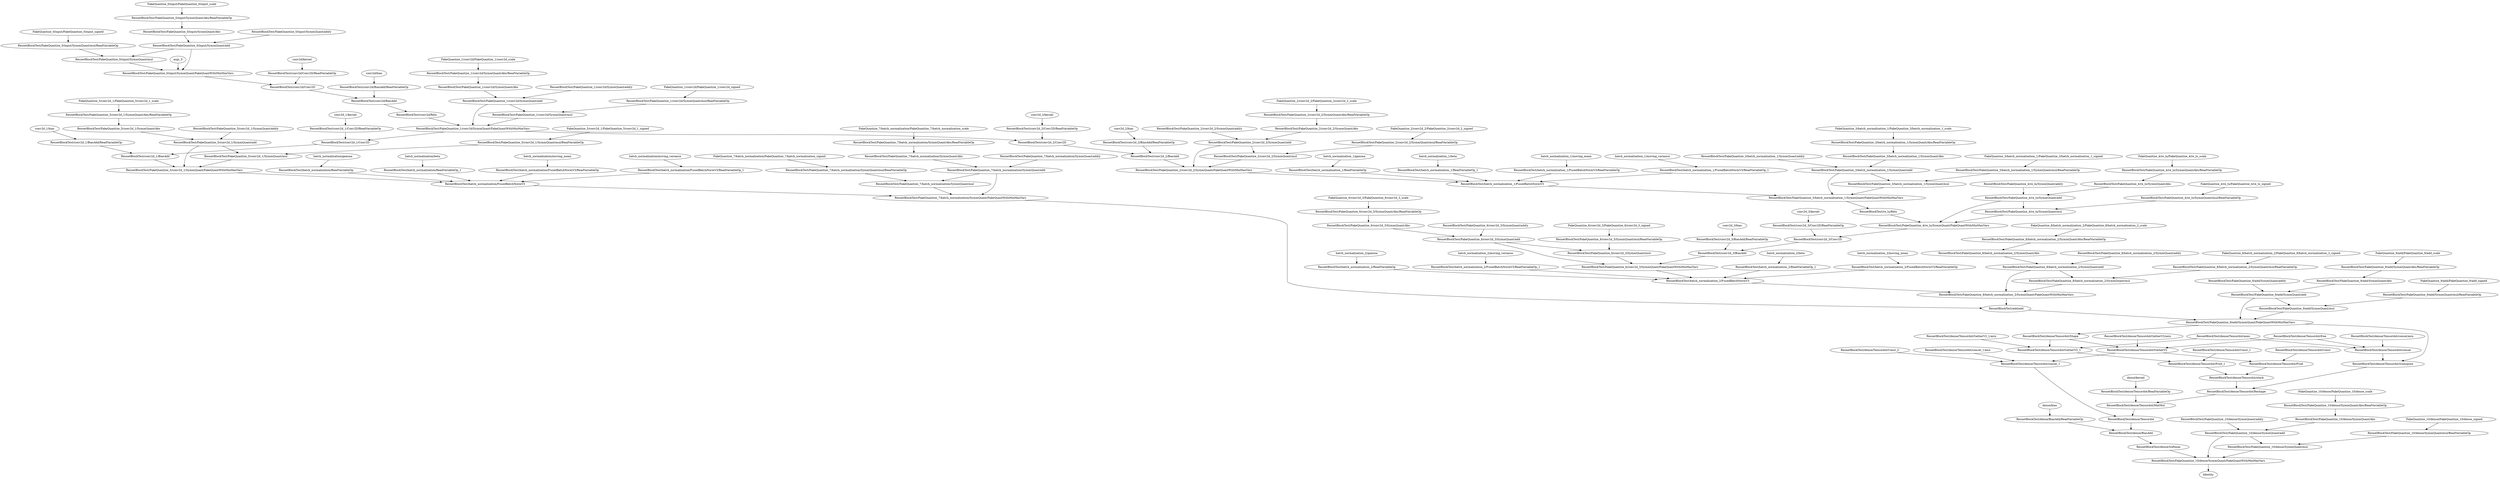 strict digraph  {
args_0 [op=Placeholder];
"FakeQuantize_0/input/FakeQuantize_0/input_scale" [op=Placeholder];
"ResnetBlockTest/FakeQuantize_0/input/SymmQuant/Abs/ReadVariableOp" [op=ReadVariableOp];
"ResnetBlockTest/FakeQuantize_0/input/SymmQuant/Abs" [op=Abs];
"ResnetBlockTest/FakeQuantize_0/input/SymmQuant/add/y" [op=Const];
"ResnetBlockTest/FakeQuantize_0/input/SymmQuant/add" [op=AddV2];
"FakeQuantize_0/input/FakeQuantize_0/input_signed" [op=Placeholder];
"ResnetBlockTest/FakeQuantize_0/input/SymmQuant/mul/ReadVariableOp" [op=ReadVariableOp];
"ResnetBlockTest/FakeQuantize_0/input/SymmQuant/mul" [op=Mul];
"ResnetBlockTest/FakeQuantize_0/input/SymmQuant/FakeQuantWithMinMaxVars" [op=FakeQuantWithMinMaxVars];
"conv2d/kernel" [op=Placeholder];
"ResnetBlockTest/conv2d/Conv2D/ReadVariableOp" [op=ReadVariableOp];
"ResnetBlockTest/conv2d/Conv2D" [op=Conv2D];
"conv2d/bias" [op=Placeholder];
"ResnetBlockTest/conv2d/BiasAdd/ReadVariableOp" [op=ReadVariableOp];
"ResnetBlockTest/conv2d/BiasAdd" [op=BiasAdd];
"ResnetBlockTest/conv2d/Relu" [op=Relu];
"FakeQuantize_1/conv2d/FakeQuantize_1/conv2d_scale" [op=Placeholder];
"ResnetBlockTest/FakeQuantize_1/conv2d/SymmQuant/Abs/ReadVariableOp" [op=ReadVariableOp];
"ResnetBlockTest/FakeQuantize_1/conv2d/SymmQuant/Abs" [op=Abs];
"ResnetBlockTest/FakeQuantize_1/conv2d/SymmQuant/add/y" [op=Const];
"ResnetBlockTest/FakeQuantize_1/conv2d/SymmQuant/add" [op=AddV2];
"FakeQuantize_1/conv2d/FakeQuantize_1/conv2d_signed" [op=Placeholder];
"ResnetBlockTest/FakeQuantize_1/conv2d/SymmQuant/mul/ReadVariableOp" [op=ReadVariableOp];
"ResnetBlockTest/FakeQuantize_1/conv2d/SymmQuant/mul" [op=Mul];
"ResnetBlockTest/FakeQuantize_1/conv2d/SymmQuant/FakeQuantWithMinMaxVars" [op=FakeQuantWithMinMaxVars];
"conv2d_2/kernel" [op=Placeholder];
"ResnetBlockTest/conv2d_2/Conv2D/ReadVariableOp" [op=ReadVariableOp];
"ResnetBlockTest/conv2d_2/Conv2D" [op=Conv2D];
"conv2d_2/bias" [op=Placeholder];
"ResnetBlockTest/conv2d_2/BiasAdd/ReadVariableOp" [op=ReadVariableOp];
"ResnetBlockTest/conv2d_2/BiasAdd" [op=BiasAdd];
"FakeQuantize_2/conv2d_2/FakeQuantize_2/conv2d_2_scale" [op=Placeholder];
"ResnetBlockTest/FakeQuantize_2/conv2d_2/SymmQuant/Abs/ReadVariableOp" [op=ReadVariableOp];
"ResnetBlockTest/FakeQuantize_2/conv2d_2/SymmQuant/Abs" [op=Abs];
"ResnetBlockTest/FakeQuantize_2/conv2d_2/SymmQuant/add/y" [op=Const];
"ResnetBlockTest/FakeQuantize_2/conv2d_2/SymmQuant/add" [op=AddV2];
"FakeQuantize_2/conv2d_2/FakeQuantize_2/conv2d_2_signed" [op=Placeholder];
"ResnetBlockTest/FakeQuantize_2/conv2d_2/SymmQuant/mul/ReadVariableOp" [op=ReadVariableOp];
"ResnetBlockTest/FakeQuantize_2/conv2d_2/SymmQuant/mul" [op=Mul];
"ResnetBlockTest/FakeQuantize_2/conv2d_2/SymmQuant/FakeQuantWithMinMaxVars" [op=FakeQuantWithMinMaxVars];
"batch_normalization_1/gamma" [op=Placeholder];
"ResnetBlockTest/batch_normalization_1/ReadVariableOp" [op=ReadVariableOp];
"batch_normalization_1/beta" [op=Placeholder];
"ResnetBlockTest/batch_normalization_1/ReadVariableOp_1" [op=ReadVariableOp];
"batch_normalization_1/moving_mean" [op=Placeholder];
"ResnetBlockTest/batch_normalization_1/FusedBatchNormV3/ReadVariableOp" [op=ReadVariableOp];
"batch_normalization_1/moving_variance" [op=Placeholder];
"ResnetBlockTest/batch_normalization_1/FusedBatchNormV3/ReadVariableOp_1" [op=ReadVariableOp];
"ResnetBlockTest/batch_normalization_1/FusedBatchNormV3" [op=FusedBatchNormV3];
"FakeQuantize_3/batch_normalization_1/FakeQuantize_3/batch_normalization_1_scale" [op=Placeholder];
"ResnetBlockTest/FakeQuantize_3/batch_normalization_1/SymmQuant/Abs/ReadVariableOp" [op=ReadVariableOp];
"ResnetBlockTest/FakeQuantize_3/batch_normalization_1/SymmQuant/Abs" [op=Abs];
"ResnetBlockTest/FakeQuantize_3/batch_normalization_1/SymmQuant/add/y" [op=Const];
"ResnetBlockTest/FakeQuantize_3/batch_normalization_1/SymmQuant/add" [op=AddV2];
"FakeQuantize_3/batch_normalization_1/FakeQuantize_3/batch_normalization_1_signed" [op=Placeholder];
"ResnetBlockTest/FakeQuantize_3/batch_normalization_1/SymmQuant/mul/ReadVariableOp" [op=ReadVariableOp];
"ResnetBlockTest/FakeQuantize_3/batch_normalization_1/SymmQuant/mul" [op=Mul];
"ResnetBlockTest/FakeQuantize_3/batch_normalization_1/SymmQuant/FakeQuantWithMinMaxVars" [op=FakeQuantWithMinMaxVars];
"ResnetBlockTest/re_lu/Relu" [op=Relu];
"FakeQuantize_4/re_lu/FakeQuantize_4/re_lu_scale" [op=Placeholder];
"ResnetBlockTest/FakeQuantize_4/re_lu/SymmQuant/Abs/ReadVariableOp" [op=ReadVariableOp];
"ResnetBlockTest/FakeQuantize_4/re_lu/SymmQuant/Abs" [op=Abs];
"ResnetBlockTest/FakeQuantize_4/re_lu/SymmQuant/add/y" [op=Const];
"ResnetBlockTest/FakeQuantize_4/re_lu/SymmQuant/add" [op=AddV2];
"FakeQuantize_4/re_lu/FakeQuantize_4/re_lu_signed" [op=Placeholder];
"ResnetBlockTest/FakeQuantize_4/re_lu/SymmQuant/mul/ReadVariableOp" [op=ReadVariableOp];
"ResnetBlockTest/FakeQuantize_4/re_lu/SymmQuant/mul" [op=Mul];
"ResnetBlockTest/FakeQuantize_4/re_lu/SymmQuant/FakeQuantWithMinMaxVars" [op=FakeQuantWithMinMaxVars];
"conv2d_3/kernel" [op=Placeholder];
"ResnetBlockTest/conv2d_3/Conv2D/ReadVariableOp" [op=ReadVariableOp];
"ResnetBlockTest/conv2d_3/Conv2D" [op=Conv2D];
"conv2d_3/bias" [op=Placeholder];
"ResnetBlockTest/conv2d_3/BiasAdd/ReadVariableOp" [op=ReadVariableOp];
"ResnetBlockTest/conv2d_3/BiasAdd" [op=BiasAdd];
"conv2d_1/kernel" [op=Placeholder];
"ResnetBlockTest/conv2d_1/Conv2D/ReadVariableOp" [op=ReadVariableOp];
"ResnetBlockTest/conv2d_1/Conv2D" [op=Conv2D];
"conv2d_1/bias" [op=Placeholder];
"ResnetBlockTest/conv2d_1/BiasAdd/ReadVariableOp" [op=ReadVariableOp];
"ResnetBlockTest/conv2d_1/BiasAdd" [op=BiasAdd];
"FakeQuantize_6/conv2d_3/FakeQuantize_6/conv2d_3_scale" [op=Placeholder];
"ResnetBlockTest/FakeQuantize_6/conv2d_3/SymmQuant/Abs/ReadVariableOp" [op=ReadVariableOp];
"ResnetBlockTest/FakeQuantize_6/conv2d_3/SymmQuant/Abs" [op=Abs];
"ResnetBlockTest/FakeQuantize_6/conv2d_3/SymmQuant/add/y" [op=Const];
"ResnetBlockTest/FakeQuantize_6/conv2d_3/SymmQuant/add" [op=AddV2];
"FakeQuantize_6/conv2d_3/FakeQuantize_6/conv2d_3_signed" [op=Placeholder];
"ResnetBlockTest/FakeQuantize_6/conv2d_3/SymmQuant/mul/ReadVariableOp" [op=ReadVariableOp];
"ResnetBlockTest/FakeQuantize_6/conv2d_3/SymmQuant/mul" [op=Mul];
"ResnetBlockTest/FakeQuantize_6/conv2d_3/SymmQuant/FakeQuantWithMinMaxVars" [op=FakeQuantWithMinMaxVars];
"FakeQuantize_5/conv2d_1/FakeQuantize_5/conv2d_1_scale" [op=Placeholder];
"ResnetBlockTest/FakeQuantize_5/conv2d_1/SymmQuant/Abs/ReadVariableOp" [op=ReadVariableOp];
"ResnetBlockTest/FakeQuantize_5/conv2d_1/SymmQuant/Abs" [op=Abs];
"ResnetBlockTest/FakeQuantize_5/conv2d_1/SymmQuant/add/y" [op=Const];
"ResnetBlockTest/FakeQuantize_5/conv2d_1/SymmQuant/add" [op=AddV2];
"FakeQuantize_5/conv2d_1/FakeQuantize_5/conv2d_1_signed" [op=Placeholder];
"ResnetBlockTest/FakeQuantize_5/conv2d_1/SymmQuant/mul/ReadVariableOp" [op=ReadVariableOp];
"ResnetBlockTest/FakeQuantize_5/conv2d_1/SymmQuant/mul" [op=Mul];
"ResnetBlockTest/FakeQuantize_5/conv2d_1/SymmQuant/FakeQuantWithMinMaxVars" [op=FakeQuantWithMinMaxVars];
"batch_normalization_2/gamma" [op=Placeholder];
"ResnetBlockTest/batch_normalization_2/ReadVariableOp" [op=ReadVariableOp];
"batch_normalization_2/beta" [op=Placeholder];
"ResnetBlockTest/batch_normalization_2/ReadVariableOp_1" [op=ReadVariableOp];
"batch_normalization_2/moving_mean" [op=Placeholder];
"ResnetBlockTest/batch_normalization_2/FusedBatchNormV3/ReadVariableOp" [op=ReadVariableOp];
"batch_normalization_2/moving_variance" [op=Placeholder];
"ResnetBlockTest/batch_normalization_2/FusedBatchNormV3/ReadVariableOp_1" [op=ReadVariableOp];
"ResnetBlockTest/batch_normalization_2/FusedBatchNormV3" [op=FusedBatchNormV3];
"batch_normalization/gamma" [op=Placeholder];
"ResnetBlockTest/batch_normalization/ReadVariableOp" [op=ReadVariableOp];
"batch_normalization/beta" [op=Placeholder];
"ResnetBlockTest/batch_normalization/ReadVariableOp_1" [op=ReadVariableOp];
"batch_normalization/moving_mean" [op=Placeholder];
"ResnetBlockTest/batch_normalization/FusedBatchNormV3/ReadVariableOp" [op=ReadVariableOp];
"batch_normalization/moving_variance" [op=Placeholder];
"ResnetBlockTest/batch_normalization/FusedBatchNormV3/ReadVariableOp_1" [op=ReadVariableOp];
"ResnetBlockTest/batch_normalization/FusedBatchNormV3" [op=FusedBatchNormV3];
"FakeQuantize_7/batch_normalization/FakeQuantize_7/batch_normalization_scale" [op=Placeholder];
"ResnetBlockTest/FakeQuantize_7/batch_normalization/SymmQuant/Abs/ReadVariableOp" [op=ReadVariableOp];
"ResnetBlockTest/FakeQuantize_7/batch_normalization/SymmQuant/Abs" [op=Abs];
"ResnetBlockTest/FakeQuantize_7/batch_normalization/SymmQuant/add/y" [op=Const];
"ResnetBlockTest/FakeQuantize_7/batch_normalization/SymmQuant/add" [op=AddV2];
"FakeQuantize_7/batch_normalization/FakeQuantize_7/batch_normalization_signed" [op=Placeholder];
"ResnetBlockTest/FakeQuantize_7/batch_normalization/SymmQuant/mul/ReadVariableOp" [op=ReadVariableOp];
"ResnetBlockTest/FakeQuantize_7/batch_normalization/SymmQuant/mul" [op=Mul];
"ResnetBlockTest/FakeQuantize_7/batch_normalization/SymmQuant/FakeQuantWithMinMaxVars" [op=FakeQuantWithMinMaxVars];
"FakeQuantize_8/batch_normalization_2/FakeQuantize_8/batch_normalization_2_scale" [op=Placeholder];
"ResnetBlockTest/FakeQuantize_8/batch_normalization_2/SymmQuant/Abs/ReadVariableOp" [op=ReadVariableOp];
"ResnetBlockTest/FakeQuantize_8/batch_normalization_2/SymmQuant/Abs" [op=Abs];
"ResnetBlockTest/FakeQuantize_8/batch_normalization_2/SymmQuant/add/y" [op=Const];
"ResnetBlockTest/FakeQuantize_8/batch_normalization_2/SymmQuant/add" [op=AddV2];
"FakeQuantize_8/batch_normalization_2/FakeQuantize_8/batch_normalization_2_signed" [op=Placeholder];
"ResnetBlockTest/FakeQuantize_8/batch_normalization_2/SymmQuant/mul/ReadVariableOp" [op=ReadVariableOp];
"ResnetBlockTest/FakeQuantize_8/batch_normalization_2/SymmQuant/mul" [op=Mul];
"ResnetBlockTest/FakeQuantize_8/batch_normalization_2/SymmQuant/FakeQuantWithMinMaxVars" [op=FakeQuantWithMinMaxVars];
"ResnetBlockTest/add/add" [op=AddV2];
"FakeQuantize_9/add/FakeQuantize_9/add_scale" [op=Placeholder];
"ResnetBlockTest/FakeQuantize_9/add/SymmQuant/Abs/ReadVariableOp" [op=ReadVariableOp];
"ResnetBlockTest/FakeQuantize_9/add/SymmQuant/Abs" [op=Abs];
"ResnetBlockTest/FakeQuantize_9/add/SymmQuant/add/y" [op=Const];
"ResnetBlockTest/FakeQuantize_9/add/SymmQuant/add" [op=AddV2];
"FakeQuantize_9/add/FakeQuantize_9/add_signed" [op=Placeholder];
"ResnetBlockTest/FakeQuantize_9/add/SymmQuant/mul/ReadVariableOp" [op=ReadVariableOp];
"ResnetBlockTest/FakeQuantize_9/add/SymmQuant/mul" [op=Mul];
"ResnetBlockTest/FakeQuantize_9/add/SymmQuant/FakeQuantWithMinMaxVars" [op=FakeQuantWithMinMaxVars];
"dense/kernel" [op=Placeholder];
"ResnetBlockTest/dense/Tensordot/ReadVariableOp" [op=ReadVariableOp];
"ResnetBlockTest/dense/Tensordot/axes" [op=Const];
"ResnetBlockTest/dense/Tensordot/free" [op=Const];
"ResnetBlockTest/dense/Tensordot/Shape" [op=Shape];
"ResnetBlockTest/dense/Tensordot/GatherV2/axis" [op=Const];
"ResnetBlockTest/dense/Tensordot/GatherV2" [op=GatherV2];
"ResnetBlockTest/dense/Tensordot/GatherV2_1/axis" [op=Const];
"ResnetBlockTest/dense/Tensordot/GatherV2_1" [op=GatherV2];
"ResnetBlockTest/dense/Tensordot/Const" [op=Const];
"ResnetBlockTest/dense/Tensordot/Prod" [op=Prod];
"ResnetBlockTest/dense/Tensordot/Const_1" [op=Const];
"ResnetBlockTest/dense/Tensordot/Prod_1" [op=Prod];
"ResnetBlockTest/dense/Tensordot/concat/axis" [op=Const];
"ResnetBlockTest/dense/Tensordot/concat" [op=ConcatV2];
"ResnetBlockTest/dense/Tensordot/stack" [op=Pack];
"ResnetBlockTest/dense/Tensordot/transpose" [op=Transpose];
"ResnetBlockTest/dense/Tensordot/Reshape" [op=Reshape];
"ResnetBlockTest/dense/Tensordot/MatMul" [op=MatMul];
"ResnetBlockTest/dense/Tensordot/Const_2" [op=Const];
"ResnetBlockTest/dense/Tensordot/concat_1/axis" [op=Const];
"ResnetBlockTest/dense/Tensordot/concat_1" [op=ConcatV2];
"ResnetBlockTest/dense/Tensordot" [op=Reshape];
"dense/bias" [op=Placeholder];
"ResnetBlockTest/dense/BiasAdd/ReadVariableOp" [op=ReadVariableOp];
"ResnetBlockTest/dense/BiasAdd" [op=BiasAdd];
"ResnetBlockTest/dense/Softmax" [op=Softmax];
"FakeQuantize_10/dense/FakeQuantize_10/dense_scale" [op=Placeholder];
"ResnetBlockTest/FakeQuantize_10/dense/SymmQuant/Abs/ReadVariableOp" [op=ReadVariableOp];
"ResnetBlockTest/FakeQuantize_10/dense/SymmQuant/Abs" [op=Abs];
"ResnetBlockTest/FakeQuantize_10/dense/SymmQuant/add/y" [op=Const];
"ResnetBlockTest/FakeQuantize_10/dense/SymmQuant/add" [op=AddV2];
"FakeQuantize_10/dense/FakeQuantize_10/dense_signed" [op=Placeholder];
"ResnetBlockTest/FakeQuantize_10/dense/SymmQuant/mul/ReadVariableOp" [op=ReadVariableOp];
"ResnetBlockTest/FakeQuantize_10/dense/SymmQuant/mul" [op=Mul];
"ResnetBlockTest/FakeQuantize_10/dense/SymmQuant/FakeQuantWithMinMaxVars" [op=FakeQuantWithMinMaxVars];
Identity [op=Identity];
args_0 -> "ResnetBlockTest/FakeQuantize_0/input/SymmQuant/FakeQuantWithMinMaxVars";
"FakeQuantize_0/input/FakeQuantize_0/input_scale" -> "ResnetBlockTest/FakeQuantize_0/input/SymmQuant/Abs/ReadVariableOp";
"ResnetBlockTest/FakeQuantize_0/input/SymmQuant/Abs/ReadVariableOp" -> "ResnetBlockTest/FakeQuantize_0/input/SymmQuant/Abs";
"ResnetBlockTest/FakeQuantize_0/input/SymmQuant/Abs" -> "ResnetBlockTest/FakeQuantize_0/input/SymmQuant/add";
"ResnetBlockTest/FakeQuantize_0/input/SymmQuant/add/y" -> "ResnetBlockTest/FakeQuantize_0/input/SymmQuant/add";
"ResnetBlockTest/FakeQuantize_0/input/SymmQuant/add" -> "ResnetBlockTest/FakeQuantize_0/input/SymmQuant/mul";
"ResnetBlockTest/FakeQuantize_0/input/SymmQuant/add" -> "ResnetBlockTest/FakeQuantize_0/input/SymmQuant/FakeQuantWithMinMaxVars";
"FakeQuantize_0/input/FakeQuantize_0/input_signed" -> "ResnetBlockTest/FakeQuantize_0/input/SymmQuant/mul/ReadVariableOp";
"ResnetBlockTest/FakeQuantize_0/input/SymmQuant/mul/ReadVariableOp" -> "ResnetBlockTest/FakeQuantize_0/input/SymmQuant/mul";
"ResnetBlockTest/FakeQuantize_0/input/SymmQuant/mul" -> "ResnetBlockTest/FakeQuantize_0/input/SymmQuant/FakeQuantWithMinMaxVars";
"ResnetBlockTest/FakeQuantize_0/input/SymmQuant/FakeQuantWithMinMaxVars" -> "ResnetBlockTest/conv2d/Conv2D";
"conv2d/kernel" -> "ResnetBlockTest/conv2d/Conv2D/ReadVariableOp";
"ResnetBlockTest/conv2d/Conv2D/ReadVariableOp" -> "ResnetBlockTest/conv2d/Conv2D";
"ResnetBlockTest/conv2d/Conv2D" -> "ResnetBlockTest/conv2d/BiasAdd";
"conv2d/bias" -> "ResnetBlockTest/conv2d/BiasAdd/ReadVariableOp";
"ResnetBlockTest/conv2d/BiasAdd/ReadVariableOp" -> "ResnetBlockTest/conv2d/BiasAdd";
"ResnetBlockTest/conv2d/BiasAdd" -> "ResnetBlockTest/conv2d/Relu";
"ResnetBlockTest/conv2d/Relu" -> "ResnetBlockTest/FakeQuantize_1/conv2d/SymmQuant/FakeQuantWithMinMaxVars";
"FakeQuantize_1/conv2d/FakeQuantize_1/conv2d_scale" -> "ResnetBlockTest/FakeQuantize_1/conv2d/SymmQuant/Abs/ReadVariableOp";
"ResnetBlockTest/FakeQuantize_1/conv2d/SymmQuant/Abs/ReadVariableOp" -> "ResnetBlockTest/FakeQuantize_1/conv2d/SymmQuant/Abs";
"ResnetBlockTest/FakeQuantize_1/conv2d/SymmQuant/Abs" -> "ResnetBlockTest/FakeQuantize_1/conv2d/SymmQuant/add";
"ResnetBlockTest/FakeQuantize_1/conv2d/SymmQuant/add/y" -> "ResnetBlockTest/FakeQuantize_1/conv2d/SymmQuant/add";
"ResnetBlockTest/FakeQuantize_1/conv2d/SymmQuant/add" -> "ResnetBlockTest/FakeQuantize_1/conv2d/SymmQuant/mul";
"ResnetBlockTest/FakeQuantize_1/conv2d/SymmQuant/add" -> "ResnetBlockTest/FakeQuantize_1/conv2d/SymmQuant/FakeQuantWithMinMaxVars";
"FakeQuantize_1/conv2d/FakeQuantize_1/conv2d_signed" -> "ResnetBlockTest/FakeQuantize_1/conv2d/SymmQuant/mul/ReadVariableOp";
"ResnetBlockTest/FakeQuantize_1/conv2d/SymmQuant/mul/ReadVariableOp" -> "ResnetBlockTest/FakeQuantize_1/conv2d/SymmQuant/mul";
"ResnetBlockTest/FakeQuantize_1/conv2d/SymmQuant/mul" -> "ResnetBlockTest/FakeQuantize_1/conv2d/SymmQuant/FakeQuantWithMinMaxVars";
"ResnetBlockTest/FakeQuantize_1/conv2d/SymmQuant/FakeQuantWithMinMaxVars" -> "ResnetBlockTest/conv2d_2/Conv2D";
"ResnetBlockTest/FakeQuantize_1/conv2d/SymmQuant/FakeQuantWithMinMaxVars" -> "ResnetBlockTest/conv2d_1/Conv2D";
"conv2d_2/kernel" -> "ResnetBlockTest/conv2d_2/Conv2D/ReadVariableOp";
"ResnetBlockTest/conv2d_2/Conv2D/ReadVariableOp" -> "ResnetBlockTest/conv2d_2/Conv2D";
"ResnetBlockTest/conv2d_2/Conv2D" -> "ResnetBlockTest/conv2d_2/BiasAdd";
"conv2d_2/bias" -> "ResnetBlockTest/conv2d_2/BiasAdd/ReadVariableOp";
"ResnetBlockTest/conv2d_2/BiasAdd/ReadVariableOp" -> "ResnetBlockTest/conv2d_2/BiasAdd";
"ResnetBlockTest/conv2d_2/BiasAdd" -> "ResnetBlockTest/FakeQuantize_2/conv2d_2/SymmQuant/FakeQuantWithMinMaxVars";
"FakeQuantize_2/conv2d_2/FakeQuantize_2/conv2d_2_scale" -> "ResnetBlockTest/FakeQuantize_2/conv2d_2/SymmQuant/Abs/ReadVariableOp";
"ResnetBlockTest/FakeQuantize_2/conv2d_2/SymmQuant/Abs/ReadVariableOp" -> "ResnetBlockTest/FakeQuantize_2/conv2d_2/SymmQuant/Abs";
"ResnetBlockTest/FakeQuantize_2/conv2d_2/SymmQuant/Abs" -> "ResnetBlockTest/FakeQuantize_2/conv2d_2/SymmQuant/add";
"ResnetBlockTest/FakeQuantize_2/conv2d_2/SymmQuant/add/y" -> "ResnetBlockTest/FakeQuantize_2/conv2d_2/SymmQuant/add";
"ResnetBlockTest/FakeQuantize_2/conv2d_2/SymmQuant/add" -> "ResnetBlockTest/FakeQuantize_2/conv2d_2/SymmQuant/mul";
"ResnetBlockTest/FakeQuantize_2/conv2d_2/SymmQuant/add" -> "ResnetBlockTest/FakeQuantize_2/conv2d_2/SymmQuant/FakeQuantWithMinMaxVars";
"FakeQuantize_2/conv2d_2/FakeQuantize_2/conv2d_2_signed" -> "ResnetBlockTest/FakeQuantize_2/conv2d_2/SymmQuant/mul/ReadVariableOp";
"ResnetBlockTest/FakeQuantize_2/conv2d_2/SymmQuant/mul/ReadVariableOp" -> "ResnetBlockTest/FakeQuantize_2/conv2d_2/SymmQuant/mul";
"ResnetBlockTest/FakeQuantize_2/conv2d_2/SymmQuant/mul" -> "ResnetBlockTest/FakeQuantize_2/conv2d_2/SymmQuant/FakeQuantWithMinMaxVars";
"ResnetBlockTest/FakeQuantize_2/conv2d_2/SymmQuant/FakeQuantWithMinMaxVars" -> "ResnetBlockTest/batch_normalization_1/FusedBatchNormV3";
"batch_normalization_1/gamma" -> "ResnetBlockTest/batch_normalization_1/ReadVariableOp";
"ResnetBlockTest/batch_normalization_1/ReadVariableOp" -> "ResnetBlockTest/batch_normalization_1/FusedBatchNormV3";
"batch_normalization_1/beta" -> "ResnetBlockTest/batch_normalization_1/ReadVariableOp_1";
"ResnetBlockTest/batch_normalization_1/ReadVariableOp_1" -> "ResnetBlockTest/batch_normalization_1/FusedBatchNormV3";
"batch_normalization_1/moving_mean" -> "ResnetBlockTest/batch_normalization_1/FusedBatchNormV3/ReadVariableOp";
"ResnetBlockTest/batch_normalization_1/FusedBatchNormV3/ReadVariableOp" -> "ResnetBlockTest/batch_normalization_1/FusedBatchNormV3";
"batch_normalization_1/moving_variance" -> "ResnetBlockTest/batch_normalization_1/FusedBatchNormV3/ReadVariableOp_1";
"ResnetBlockTest/batch_normalization_1/FusedBatchNormV3/ReadVariableOp_1" -> "ResnetBlockTest/batch_normalization_1/FusedBatchNormV3";
"ResnetBlockTest/batch_normalization_1/FusedBatchNormV3" -> "ResnetBlockTest/FakeQuantize_3/batch_normalization_1/SymmQuant/FakeQuantWithMinMaxVars";
"FakeQuantize_3/batch_normalization_1/FakeQuantize_3/batch_normalization_1_scale" -> "ResnetBlockTest/FakeQuantize_3/batch_normalization_1/SymmQuant/Abs/ReadVariableOp";
"ResnetBlockTest/FakeQuantize_3/batch_normalization_1/SymmQuant/Abs/ReadVariableOp" -> "ResnetBlockTest/FakeQuantize_3/batch_normalization_1/SymmQuant/Abs";
"ResnetBlockTest/FakeQuantize_3/batch_normalization_1/SymmQuant/Abs" -> "ResnetBlockTest/FakeQuantize_3/batch_normalization_1/SymmQuant/add";
"ResnetBlockTest/FakeQuantize_3/batch_normalization_1/SymmQuant/add/y" -> "ResnetBlockTest/FakeQuantize_3/batch_normalization_1/SymmQuant/add";
"ResnetBlockTest/FakeQuantize_3/batch_normalization_1/SymmQuant/add" -> "ResnetBlockTest/FakeQuantize_3/batch_normalization_1/SymmQuant/mul";
"ResnetBlockTest/FakeQuantize_3/batch_normalization_1/SymmQuant/add" -> "ResnetBlockTest/FakeQuantize_3/batch_normalization_1/SymmQuant/FakeQuantWithMinMaxVars";
"FakeQuantize_3/batch_normalization_1/FakeQuantize_3/batch_normalization_1_signed" -> "ResnetBlockTest/FakeQuantize_3/batch_normalization_1/SymmQuant/mul/ReadVariableOp";
"ResnetBlockTest/FakeQuantize_3/batch_normalization_1/SymmQuant/mul/ReadVariableOp" -> "ResnetBlockTest/FakeQuantize_3/batch_normalization_1/SymmQuant/mul";
"ResnetBlockTest/FakeQuantize_3/batch_normalization_1/SymmQuant/mul" -> "ResnetBlockTest/FakeQuantize_3/batch_normalization_1/SymmQuant/FakeQuantWithMinMaxVars";
"ResnetBlockTest/FakeQuantize_3/batch_normalization_1/SymmQuant/FakeQuantWithMinMaxVars" -> "ResnetBlockTest/re_lu/Relu";
"ResnetBlockTest/re_lu/Relu" -> "ResnetBlockTest/FakeQuantize_4/re_lu/SymmQuant/FakeQuantWithMinMaxVars";
"FakeQuantize_4/re_lu/FakeQuantize_4/re_lu_scale" -> "ResnetBlockTest/FakeQuantize_4/re_lu/SymmQuant/Abs/ReadVariableOp";
"ResnetBlockTest/FakeQuantize_4/re_lu/SymmQuant/Abs/ReadVariableOp" -> "ResnetBlockTest/FakeQuantize_4/re_lu/SymmQuant/Abs";
"ResnetBlockTest/FakeQuantize_4/re_lu/SymmQuant/Abs" -> "ResnetBlockTest/FakeQuantize_4/re_lu/SymmQuant/add";
"ResnetBlockTest/FakeQuantize_4/re_lu/SymmQuant/add/y" -> "ResnetBlockTest/FakeQuantize_4/re_lu/SymmQuant/add";
"ResnetBlockTest/FakeQuantize_4/re_lu/SymmQuant/add" -> "ResnetBlockTest/FakeQuantize_4/re_lu/SymmQuant/mul";
"ResnetBlockTest/FakeQuantize_4/re_lu/SymmQuant/add" -> "ResnetBlockTest/FakeQuantize_4/re_lu/SymmQuant/FakeQuantWithMinMaxVars";
"FakeQuantize_4/re_lu/FakeQuantize_4/re_lu_signed" -> "ResnetBlockTest/FakeQuantize_4/re_lu/SymmQuant/mul/ReadVariableOp";
"ResnetBlockTest/FakeQuantize_4/re_lu/SymmQuant/mul/ReadVariableOp" -> "ResnetBlockTest/FakeQuantize_4/re_lu/SymmQuant/mul";
"ResnetBlockTest/FakeQuantize_4/re_lu/SymmQuant/mul" -> "ResnetBlockTest/FakeQuantize_4/re_lu/SymmQuant/FakeQuantWithMinMaxVars";
"ResnetBlockTest/FakeQuantize_4/re_lu/SymmQuant/FakeQuantWithMinMaxVars" -> "ResnetBlockTest/conv2d_3/Conv2D";
"conv2d_3/kernel" -> "ResnetBlockTest/conv2d_3/Conv2D/ReadVariableOp";
"ResnetBlockTest/conv2d_3/Conv2D/ReadVariableOp" -> "ResnetBlockTest/conv2d_3/Conv2D";
"ResnetBlockTest/conv2d_3/Conv2D" -> "ResnetBlockTest/conv2d_3/BiasAdd";
"conv2d_3/bias" -> "ResnetBlockTest/conv2d_3/BiasAdd/ReadVariableOp";
"ResnetBlockTest/conv2d_3/BiasAdd/ReadVariableOp" -> "ResnetBlockTest/conv2d_3/BiasAdd";
"ResnetBlockTest/conv2d_3/BiasAdd" -> "ResnetBlockTest/FakeQuantize_6/conv2d_3/SymmQuant/FakeQuantWithMinMaxVars";
"conv2d_1/kernel" -> "ResnetBlockTest/conv2d_1/Conv2D/ReadVariableOp";
"ResnetBlockTest/conv2d_1/Conv2D/ReadVariableOp" -> "ResnetBlockTest/conv2d_1/Conv2D";
"ResnetBlockTest/conv2d_1/Conv2D" -> "ResnetBlockTest/conv2d_1/BiasAdd";
"conv2d_1/bias" -> "ResnetBlockTest/conv2d_1/BiasAdd/ReadVariableOp";
"ResnetBlockTest/conv2d_1/BiasAdd/ReadVariableOp" -> "ResnetBlockTest/conv2d_1/BiasAdd";
"ResnetBlockTest/conv2d_1/BiasAdd" -> "ResnetBlockTest/FakeQuantize_5/conv2d_1/SymmQuant/FakeQuantWithMinMaxVars";
"FakeQuantize_6/conv2d_3/FakeQuantize_6/conv2d_3_scale" -> "ResnetBlockTest/FakeQuantize_6/conv2d_3/SymmQuant/Abs/ReadVariableOp";
"ResnetBlockTest/FakeQuantize_6/conv2d_3/SymmQuant/Abs/ReadVariableOp" -> "ResnetBlockTest/FakeQuantize_6/conv2d_3/SymmQuant/Abs";
"ResnetBlockTest/FakeQuantize_6/conv2d_3/SymmQuant/Abs" -> "ResnetBlockTest/FakeQuantize_6/conv2d_3/SymmQuant/add";
"ResnetBlockTest/FakeQuantize_6/conv2d_3/SymmQuant/add/y" -> "ResnetBlockTest/FakeQuantize_6/conv2d_3/SymmQuant/add";
"ResnetBlockTest/FakeQuantize_6/conv2d_3/SymmQuant/add" -> "ResnetBlockTest/FakeQuantize_6/conv2d_3/SymmQuant/mul";
"ResnetBlockTest/FakeQuantize_6/conv2d_3/SymmQuant/add" -> "ResnetBlockTest/FakeQuantize_6/conv2d_3/SymmQuant/FakeQuantWithMinMaxVars";
"FakeQuantize_6/conv2d_3/FakeQuantize_6/conv2d_3_signed" -> "ResnetBlockTest/FakeQuantize_6/conv2d_3/SymmQuant/mul/ReadVariableOp";
"ResnetBlockTest/FakeQuantize_6/conv2d_3/SymmQuant/mul/ReadVariableOp" -> "ResnetBlockTest/FakeQuantize_6/conv2d_3/SymmQuant/mul";
"ResnetBlockTest/FakeQuantize_6/conv2d_3/SymmQuant/mul" -> "ResnetBlockTest/FakeQuantize_6/conv2d_3/SymmQuant/FakeQuantWithMinMaxVars";
"ResnetBlockTest/FakeQuantize_6/conv2d_3/SymmQuant/FakeQuantWithMinMaxVars" -> "ResnetBlockTest/batch_normalization_2/FusedBatchNormV3";
"FakeQuantize_5/conv2d_1/FakeQuantize_5/conv2d_1_scale" -> "ResnetBlockTest/FakeQuantize_5/conv2d_1/SymmQuant/Abs/ReadVariableOp";
"ResnetBlockTest/FakeQuantize_5/conv2d_1/SymmQuant/Abs/ReadVariableOp" -> "ResnetBlockTest/FakeQuantize_5/conv2d_1/SymmQuant/Abs";
"ResnetBlockTest/FakeQuantize_5/conv2d_1/SymmQuant/Abs" -> "ResnetBlockTest/FakeQuantize_5/conv2d_1/SymmQuant/add";
"ResnetBlockTest/FakeQuantize_5/conv2d_1/SymmQuant/add/y" -> "ResnetBlockTest/FakeQuantize_5/conv2d_1/SymmQuant/add";
"ResnetBlockTest/FakeQuantize_5/conv2d_1/SymmQuant/add" -> "ResnetBlockTest/FakeQuantize_5/conv2d_1/SymmQuant/mul";
"ResnetBlockTest/FakeQuantize_5/conv2d_1/SymmQuant/add" -> "ResnetBlockTest/FakeQuantize_5/conv2d_1/SymmQuant/FakeQuantWithMinMaxVars";
"FakeQuantize_5/conv2d_1/FakeQuantize_5/conv2d_1_signed" -> "ResnetBlockTest/FakeQuantize_5/conv2d_1/SymmQuant/mul/ReadVariableOp";
"ResnetBlockTest/FakeQuantize_5/conv2d_1/SymmQuant/mul/ReadVariableOp" -> "ResnetBlockTest/FakeQuantize_5/conv2d_1/SymmQuant/mul";
"ResnetBlockTest/FakeQuantize_5/conv2d_1/SymmQuant/mul" -> "ResnetBlockTest/FakeQuantize_5/conv2d_1/SymmQuant/FakeQuantWithMinMaxVars";
"ResnetBlockTest/FakeQuantize_5/conv2d_1/SymmQuant/FakeQuantWithMinMaxVars" -> "ResnetBlockTest/batch_normalization/FusedBatchNormV3";
"batch_normalization_2/gamma" -> "ResnetBlockTest/batch_normalization_2/ReadVariableOp";
"ResnetBlockTest/batch_normalization_2/ReadVariableOp" -> "ResnetBlockTest/batch_normalization_2/FusedBatchNormV3";
"batch_normalization_2/beta" -> "ResnetBlockTest/batch_normalization_2/ReadVariableOp_1";
"ResnetBlockTest/batch_normalization_2/ReadVariableOp_1" -> "ResnetBlockTest/batch_normalization_2/FusedBatchNormV3";
"batch_normalization_2/moving_mean" -> "ResnetBlockTest/batch_normalization_2/FusedBatchNormV3/ReadVariableOp";
"ResnetBlockTest/batch_normalization_2/FusedBatchNormV3/ReadVariableOp" -> "ResnetBlockTest/batch_normalization_2/FusedBatchNormV3";
"batch_normalization_2/moving_variance" -> "ResnetBlockTest/batch_normalization_2/FusedBatchNormV3/ReadVariableOp_1";
"ResnetBlockTest/batch_normalization_2/FusedBatchNormV3/ReadVariableOp_1" -> "ResnetBlockTest/batch_normalization_2/FusedBatchNormV3";
"ResnetBlockTest/batch_normalization_2/FusedBatchNormV3" -> "ResnetBlockTest/FakeQuantize_8/batch_normalization_2/SymmQuant/FakeQuantWithMinMaxVars";
"batch_normalization/gamma" -> "ResnetBlockTest/batch_normalization/ReadVariableOp";
"ResnetBlockTest/batch_normalization/ReadVariableOp" -> "ResnetBlockTest/batch_normalization/FusedBatchNormV3";
"batch_normalization/beta" -> "ResnetBlockTest/batch_normalization/ReadVariableOp_1";
"ResnetBlockTest/batch_normalization/ReadVariableOp_1" -> "ResnetBlockTest/batch_normalization/FusedBatchNormV3";
"batch_normalization/moving_mean" -> "ResnetBlockTest/batch_normalization/FusedBatchNormV3/ReadVariableOp";
"ResnetBlockTest/batch_normalization/FusedBatchNormV3/ReadVariableOp" -> "ResnetBlockTest/batch_normalization/FusedBatchNormV3";
"batch_normalization/moving_variance" -> "ResnetBlockTest/batch_normalization/FusedBatchNormV3/ReadVariableOp_1";
"ResnetBlockTest/batch_normalization/FusedBatchNormV3/ReadVariableOp_1" -> "ResnetBlockTest/batch_normalization/FusedBatchNormV3";
"ResnetBlockTest/batch_normalization/FusedBatchNormV3" -> "ResnetBlockTest/FakeQuantize_7/batch_normalization/SymmQuant/FakeQuantWithMinMaxVars";
"FakeQuantize_7/batch_normalization/FakeQuantize_7/batch_normalization_scale" -> "ResnetBlockTest/FakeQuantize_7/batch_normalization/SymmQuant/Abs/ReadVariableOp";
"ResnetBlockTest/FakeQuantize_7/batch_normalization/SymmQuant/Abs/ReadVariableOp" -> "ResnetBlockTest/FakeQuantize_7/batch_normalization/SymmQuant/Abs";
"ResnetBlockTest/FakeQuantize_7/batch_normalization/SymmQuant/Abs" -> "ResnetBlockTest/FakeQuantize_7/batch_normalization/SymmQuant/add";
"ResnetBlockTest/FakeQuantize_7/batch_normalization/SymmQuant/add/y" -> "ResnetBlockTest/FakeQuantize_7/batch_normalization/SymmQuant/add";
"ResnetBlockTest/FakeQuantize_7/batch_normalization/SymmQuant/add" -> "ResnetBlockTest/FakeQuantize_7/batch_normalization/SymmQuant/mul";
"ResnetBlockTest/FakeQuantize_7/batch_normalization/SymmQuant/add" -> "ResnetBlockTest/FakeQuantize_7/batch_normalization/SymmQuant/FakeQuantWithMinMaxVars";
"FakeQuantize_7/batch_normalization/FakeQuantize_7/batch_normalization_signed" -> "ResnetBlockTest/FakeQuantize_7/batch_normalization/SymmQuant/mul/ReadVariableOp";
"ResnetBlockTest/FakeQuantize_7/batch_normalization/SymmQuant/mul/ReadVariableOp" -> "ResnetBlockTest/FakeQuantize_7/batch_normalization/SymmQuant/mul";
"ResnetBlockTest/FakeQuantize_7/batch_normalization/SymmQuant/mul" -> "ResnetBlockTest/FakeQuantize_7/batch_normalization/SymmQuant/FakeQuantWithMinMaxVars";
"ResnetBlockTest/FakeQuantize_7/batch_normalization/SymmQuant/FakeQuantWithMinMaxVars" -> "ResnetBlockTest/add/add";
"FakeQuantize_8/batch_normalization_2/FakeQuantize_8/batch_normalization_2_scale" -> "ResnetBlockTest/FakeQuantize_8/batch_normalization_2/SymmQuant/Abs/ReadVariableOp";
"ResnetBlockTest/FakeQuantize_8/batch_normalization_2/SymmQuant/Abs/ReadVariableOp" -> "ResnetBlockTest/FakeQuantize_8/batch_normalization_2/SymmQuant/Abs";
"ResnetBlockTest/FakeQuantize_8/batch_normalization_2/SymmQuant/Abs" -> "ResnetBlockTest/FakeQuantize_8/batch_normalization_2/SymmQuant/add";
"ResnetBlockTest/FakeQuantize_8/batch_normalization_2/SymmQuant/add/y" -> "ResnetBlockTest/FakeQuantize_8/batch_normalization_2/SymmQuant/add";
"ResnetBlockTest/FakeQuantize_8/batch_normalization_2/SymmQuant/add" -> "ResnetBlockTest/FakeQuantize_8/batch_normalization_2/SymmQuant/mul";
"ResnetBlockTest/FakeQuantize_8/batch_normalization_2/SymmQuant/add" -> "ResnetBlockTest/FakeQuantize_8/batch_normalization_2/SymmQuant/FakeQuantWithMinMaxVars";
"FakeQuantize_8/batch_normalization_2/FakeQuantize_8/batch_normalization_2_signed" -> "ResnetBlockTest/FakeQuantize_8/batch_normalization_2/SymmQuant/mul/ReadVariableOp";
"ResnetBlockTest/FakeQuantize_8/batch_normalization_2/SymmQuant/mul/ReadVariableOp" -> "ResnetBlockTest/FakeQuantize_8/batch_normalization_2/SymmQuant/mul";
"ResnetBlockTest/FakeQuantize_8/batch_normalization_2/SymmQuant/mul" -> "ResnetBlockTest/FakeQuantize_8/batch_normalization_2/SymmQuant/FakeQuantWithMinMaxVars";
"ResnetBlockTest/FakeQuantize_8/batch_normalization_2/SymmQuant/FakeQuantWithMinMaxVars" -> "ResnetBlockTest/add/add";
"ResnetBlockTest/add/add" -> "ResnetBlockTest/FakeQuantize_9/add/SymmQuant/FakeQuantWithMinMaxVars";
"FakeQuantize_9/add/FakeQuantize_9/add_scale" -> "ResnetBlockTest/FakeQuantize_9/add/SymmQuant/Abs/ReadVariableOp";
"ResnetBlockTest/FakeQuantize_9/add/SymmQuant/Abs/ReadVariableOp" -> "ResnetBlockTest/FakeQuantize_9/add/SymmQuant/Abs";
"ResnetBlockTest/FakeQuantize_9/add/SymmQuant/Abs" -> "ResnetBlockTest/FakeQuantize_9/add/SymmQuant/add";
"ResnetBlockTest/FakeQuantize_9/add/SymmQuant/add/y" -> "ResnetBlockTest/FakeQuantize_9/add/SymmQuant/add";
"ResnetBlockTest/FakeQuantize_9/add/SymmQuant/add" -> "ResnetBlockTest/FakeQuantize_9/add/SymmQuant/mul";
"ResnetBlockTest/FakeQuantize_9/add/SymmQuant/add" -> "ResnetBlockTest/FakeQuantize_9/add/SymmQuant/FakeQuantWithMinMaxVars";
"FakeQuantize_9/add/FakeQuantize_9/add_signed" -> "ResnetBlockTest/FakeQuantize_9/add/SymmQuant/mul/ReadVariableOp";
"ResnetBlockTest/FakeQuantize_9/add/SymmQuant/mul/ReadVariableOp" -> "ResnetBlockTest/FakeQuantize_9/add/SymmQuant/mul";
"ResnetBlockTest/FakeQuantize_9/add/SymmQuant/mul" -> "ResnetBlockTest/FakeQuantize_9/add/SymmQuant/FakeQuantWithMinMaxVars";
"ResnetBlockTest/FakeQuantize_9/add/SymmQuant/FakeQuantWithMinMaxVars" -> "ResnetBlockTest/dense/Tensordot/Shape";
"ResnetBlockTest/FakeQuantize_9/add/SymmQuant/FakeQuantWithMinMaxVars" -> "ResnetBlockTest/dense/Tensordot/transpose";
"dense/kernel" -> "ResnetBlockTest/dense/Tensordot/ReadVariableOp";
"ResnetBlockTest/dense/Tensordot/ReadVariableOp" -> "ResnetBlockTest/dense/Tensordot/MatMul";
"ResnetBlockTest/dense/Tensordot/axes" -> "ResnetBlockTest/dense/Tensordot/GatherV2_1";
"ResnetBlockTest/dense/Tensordot/axes" -> "ResnetBlockTest/dense/Tensordot/concat";
"ResnetBlockTest/dense/Tensordot/free" -> "ResnetBlockTest/dense/Tensordot/GatherV2";
"ResnetBlockTest/dense/Tensordot/free" -> "ResnetBlockTest/dense/Tensordot/concat";
"ResnetBlockTest/dense/Tensordot/Shape" -> "ResnetBlockTest/dense/Tensordot/GatherV2";
"ResnetBlockTest/dense/Tensordot/Shape" -> "ResnetBlockTest/dense/Tensordot/GatherV2_1";
"ResnetBlockTest/dense/Tensordot/GatherV2/axis" -> "ResnetBlockTest/dense/Tensordot/GatherV2";
"ResnetBlockTest/dense/Tensordot/GatherV2" -> "ResnetBlockTest/dense/Tensordot/Prod";
"ResnetBlockTest/dense/Tensordot/GatherV2" -> "ResnetBlockTest/dense/Tensordot/concat_1";
"ResnetBlockTest/dense/Tensordot/GatherV2_1/axis" -> "ResnetBlockTest/dense/Tensordot/GatherV2_1";
"ResnetBlockTest/dense/Tensordot/GatherV2_1" -> "ResnetBlockTest/dense/Tensordot/Prod_1";
"ResnetBlockTest/dense/Tensordot/Const" -> "ResnetBlockTest/dense/Tensordot/Prod";
"ResnetBlockTest/dense/Tensordot/Prod" -> "ResnetBlockTest/dense/Tensordot/stack";
"ResnetBlockTest/dense/Tensordot/Const_1" -> "ResnetBlockTest/dense/Tensordot/Prod_1";
"ResnetBlockTest/dense/Tensordot/Prod_1" -> "ResnetBlockTest/dense/Tensordot/stack";
"ResnetBlockTest/dense/Tensordot/concat/axis" -> "ResnetBlockTest/dense/Tensordot/concat";
"ResnetBlockTest/dense/Tensordot/concat" -> "ResnetBlockTest/dense/Tensordot/transpose";
"ResnetBlockTest/dense/Tensordot/stack" -> "ResnetBlockTest/dense/Tensordot/Reshape";
"ResnetBlockTest/dense/Tensordot/transpose" -> "ResnetBlockTest/dense/Tensordot/Reshape";
"ResnetBlockTest/dense/Tensordot/Reshape" -> "ResnetBlockTest/dense/Tensordot/MatMul";
"ResnetBlockTest/dense/Tensordot/MatMul" -> "ResnetBlockTest/dense/Tensordot";
"ResnetBlockTest/dense/Tensordot/Const_2" -> "ResnetBlockTest/dense/Tensordot/concat_1";
"ResnetBlockTest/dense/Tensordot/concat_1/axis" -> "ResnetBlockTest/dense/Tensordot/concat_1";
"ResnetBlockTest/dense/Tensordot/concat_1" -> "ResnetBlockTest/dense/Tensordot";
"ResnetBlockTest/dense/Tensordot" -> "ResnetBlockTest/dense/BiasAdd";
"dense/bias" -> "ResnetBlockTest/dense/BiasAdd/ReadVariableOp";
"ResnetBlockTest/dense/BiasAdd/ReadVariableOp" -> "ResnetBlockTest/dense/BiasAdd";
"ResnetBlockTest/dense/BiasAdd" -> "ResnetBlockTest/dense/Softmax";
"ResnetBlockTest/dense/Softmax" -> "ResnetBlockTest/FakeQuantize_10/dense/SymmQuant/FakeQuantWithMinMaxVars";
"FakeQuantize_10/dense/FakeQuantize_10/dense_scale" -> "ResnetBlockTest/FakeQuantize_10/dense/SymmQuant/Abs/ReadVariableOp";
"ResnetBlockTest/FakeQuantize_10/dense/SymmQuant/Abs/ReadVariableOp" -> "ResnetBlockTest/FakeQuantize_10/dense/SymmQuant/Abs";
"ResnetBlockTest/FakeQuantize_10/dense/SymmQuant/Abs" -> "ResnetBlockTest/FakeQuantize_10/dense/SymmQuant/add";
"ResnetBlockTest/FakeQuantize_10/dense/SymmQuant/add/y" -> "ResnetBlockTest/FakeQuantize_10/dense/SymmQuant/add";
"ResnetBlockTest/FakeQuantize_10/dense/SymmQuant/add" -> "ResnetBlockTest/FakeQuantize_10/dense/SymmQuant/mul";
"ResnetBlockTest/FakeQuantize_10/dense/SymmQuant/add" -> "ResnetBlockTest/FakeQuantize_10/dense/SymmQuant/FakeQuantWithMinMaxVars";
"FakeQuantize_10/dense/FakeQuantize_10/dense_signed" -> "ResnetBlockTest/FakeQuantize_10/dense/SymmQuant/mul/ReadVariableOp";
"ResnetBlockTest/FakeQuantize_10/dense/SymmQuant/mul/ReadVariableOp" -> "ResnetBlockTest/FakeQuantize_10/dense/SymmQuant/mul";
"ResnetBlockTest/FakeQuantize_10/dense/SymmQuant/mul" -> "ResnetBlockTest/FakeQuantize_10/dense/SymmQuant/FakeQuantWithMinMaxVars";
"ResnetBlockTest/FakeQuantize_10/dense/SymmQuant/FakeQuantWithMinMaxVars" -> Identity;
}
